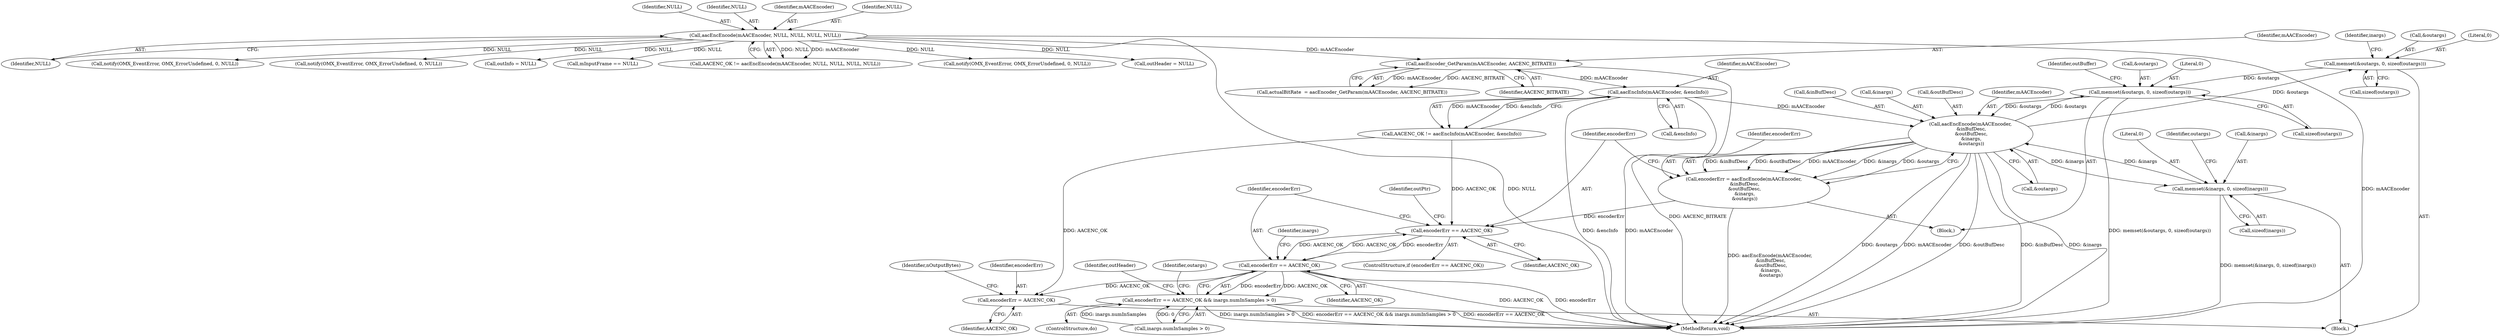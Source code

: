 digraph "0_Android_594bf934384920618d2b6ce0bcda1f60144cb3eb@API" {
"1000472" [label="(Call,memset(&outargs, 0, sizeof(outargs)))"];
"1000606" [label="(Call,aacEncEncode(mAACEncoder,\n &inBufDesc,\n &outBufDesc,\n &inargs,\n &outargs))"];
"1000166" [label="(Call,aacEncInfo(mAACEncoder, &encInfo))"];
"1000150" [label="(Call,aacEncoder_GetParam(mAACEncoder, AACENC_BITRATE))"];
"1000129" [label="(Call,aacEncEncode(mAACEncoder, NULL, NULL, NULL, NULL))"];
"1000466" [label="(Call,memset(&inargs, 0, sizeof(inargs)))"];
"1000586" [label="(Call,memset(&outargs, 0, sizeof(outargs)))"];
"1000472" [label="(Call,memset(&outargs, 0, sizeof(outargs)))"];
"1000604" [label="(Call,encoderErr = aacEncEncode(mAACEncoder,\n &inBufDesc,\n &outBufDesc,\n &inargs,\n &outargs))"];
"1000617" [label="(Call,encoderErr == AACENC_OK)"];
"1000673" [label="(Call,encoderErr == AACENC_OK)"];
"1000577" [label="(Call,encoderErr = AACENC_OK)"];
"1000672" [label="(Call,encoderErr == AACENC_OK && inargs.numInSamples > 0)"];
"1000151" [label="(Identifier,mAACEncoder)"];
"1000150" [label="(Call,aacEncoder_GetParam(mAACEncoder, AACENC_BITRATE))"];
"1000731" [label="(Call,outHeader = NULL)"];
"1000674" [label="(Identifier,encoderErr)"];
"1000618" [label="(Identifier,encoderErr)"];
"1000475" [label="(Literal,0)"];
"1000617" [label="(Call,encoderErr == AACENC_OK)"];
"1000587" [label="(Call,&outargs)"];
"1000676" [label="(Call,inargs.numInSamples > 0)"];
"1000673" [label="(Call,encoderErr == AACENC_OK)"];
"1000586" [label="(Call,memset(&outargs, 0, sizeof(outargs)))"];
"1000577" [label="(Call,encoderErr = AACENC_OK)"];
"1000740" [label="(MethodReturn,void)"];
"1000614" [label="(Call,&outargs)"];
"1000610" [label="(Call,&outBufDesc)"];
"1000466" [label="(Call,memset(&inargs, 0, sizeof(inargs)))"];
"1000480" [label="(Identifier,inargs)"];
"1000166" [label="(Call,aacEncInfo(mAACEncoder, &encInfo))"];
"1000133" [label="(Identifier,NULL)"];
"1000469" [label="(Literal,0)"];
"1000616" [label="(ControlStructure,if (encoderErr == AACENC_OK))"];
"1000584" [label="(ControlStructure,do)"];
"1000131" [label="(Identifier,NULL)"];
"1000606" [label="(Call,aacEncEncode(mAACEncoder,\n &inBufDesc,\n &outBufDesc,\n &inargs,\n &outargs))"];
"1000134" [label="(Identifier,NULL)"];
"1000476" [label="(Call,sizeof(outargs))"];
"1000607" [label="(Identifier,mAACEncoder)"];
"1000589" [label="(Literal,0)"];
"1000675" [label="(Identifier,AACENC_OK)"];
"1000130" [label="(Identifier,mAACEncoder)"];
"1000474" [label="(Identifier,outargs)"];
"1000585" [label="(Block,)"];
"1000672" [label="(Call,encoderErr == AACENC_OK && inargs.numInSamples > 0)"];
"1000582" [label="(Identifier,nOutputBytes)"];
"1000608" [label="(Call,&inBufDesc)"];
"1000284" [label="(Block,)"];
"1000473" [label="(Call,&outargs)"];
"1000619" [label="(Identifier,AACENC_OK)"];
"1000612" [label="(Call,&inargs)"];
"1000472" [label="(Call,memset(&outargs, 0, sizeof(outargs)))"];
"1000578" [label="(Identifier,encoderErr)"];
"1000173" [label="(Call,notify(OMX_EventError, OMX_ErrorUndefined, 0, NULL))"];
"1000594" [label="(Identifier,outBuffer)"];
"1000167" [label="(Identifier,mAACEncoder)"];
"1000138" [label="(Call,notify(OMX_EventError, OMX_ErrorUndefined, 0, NULL))"];
"1000470" [label="(Call,sizeof(inargs))"];
"1000152" [label="(Identifier,AACENC_BITRATE)"];
"1000734" [label="(Call,outInfo = NULL)"];
"1000678" [label="(Identifier,inargs)"];
"1000467" [label="(Call,&inargs)"];
"1000588" [label="(Identifier,outargs)"];
"1000590" [label="(Call,sizeof(outargs))"];
"1000336" [label="(Call,mInputFrame == NULL)"];
"1000129" [label="(Call,aacEncEncode(mAACEncoder, NULL, NULL, NULL, NULL))"];
"1000127" [label="(Call,AACENC_OK != aacEncEncode(mAACEncoder, NULL, NULL, NULL, NULL))"];
"1000168" [label="(Call,&encInfo)"];
"1000683" [label="(Identifier,outHeader)"];
"1000148" [label="(Call,actualBitRate  = aacEncoder_GetParam(mAACEncoder, AACENC_BITRATE))"];
"1000579" [label="(Identifier,AACENC_OK)"];
"1000604" [label="(Call,encoderErr = aacEncEncode(mAACEncoder,\n &inBufDesc,\n &outBufDesc,\n &inargs,\n &outargs))"];
"1000211" [label="(Call,notify(OMX_EventError, OMX_ErrorUndefined, 0, NULL))"];
"1000132" [label="(Identifier,NULL)"];
"1000622" [label="(Identifier,outPtr)"];
"1000164" [label="(Call,AACENC_OK != aacEncInfo(mAACEncoder, &encInfo))"];
"1000605" [label="(Identifier,encoderErr)"];
"1000472" -> "1000284"  [label="AST: "];
"1000472" -> "1000476"  [label="CFG: "];
"1000473" -> "1000472"  [label="AST: "];
"1000475" -> "1000472"  [label="AST: "];
"1000476" -> "1000472"  [label="AST: "];
"1000480" -> "1000472"  [label="CFG: "];
"1000606" -> "1000472"  [label="DDG: &outargs"];
"1000472" -> "1000586"  [label="DDG: &outargs"];
"1000606" -> "1000604"  [label="AST: "];
"1000606" -> "1000614"  [label="CFG: "];
"1000607" -> "1000606"  [label="AST: "];
"1000608" -> "1000606"  [label="AST: "];
"1000610" -> "1000606"  [label="AST: "];
"1000612" -> "1000606"  [label="AST: "];
"1000614" -> "1000606"  [label="AST: "];
"1000604" -> "1000606"  [label="CFG: "];
"1000606" -> "1000740"  [label="DDG: &outargs"];
"1000606" -> "1000740"  [label="DDG: mAACEncoder"];
"1000606" -> "1000740"  [label="DDG: &outBufDesc"];
"1000606" -> "1000740"  [label="DDG: &inBufDesc"];
"1000606" -> "1000740"  [label="DDG: &inargs"];
"1000606" -> "1000466"  [label="DDG: &inargs"];
"1000606" -> "1000586"  [label="DDG: &outargs"];
"1000606" -> "1000604"  [label="DDG: &inBufDesc"];
"1000606" -> "1000604"  [label="DDG: &outBufDesc"];
"1000606" -> "1000604"  [label="DDG: mAACEncoder"];
"1000606" -> "1000604"  [label="DDG: &inargs"];
"1000606" -> "1000604"  [label="DDG: &outargs"];
"1000166" -> "1000606"  [label="DDG: mAACEncoder"];
"1000466" -> "1000606"  [label="DDG: &inargs"];
"1000586" -> "1000606"  [label="DDG: &outargs"];
"1000166" -> "1000164"  [label="AST: "];
"1000166" -> "1000168"  [label="CFG: "];
"1000167" -> "1000166"  [label="AST: "];
"1000168" -> "1000166"  [label="AST: "];
"1000164" -> "1000166"  [label="CFG: "];
"1000166" -> "1000740"  [label="DDG: &encInfo"];
"1000166" -> "1000740"  [label="DDG: mAACEncoder"];
"1000166" -> "1000164"  [label="DDG: mAACEncoder"];
"1000166" -> "1000164"  [label="DDG: &encInfo"];
"1000150" -> "1000166"  [label="DDG: mAACEncoder"];
"1000150" -> "1000148"  [label="AST: "];
"1000150" -> "1000152"  [label="CFG: "];
"1000151" -> "1000150"  [label="AST: "];
"1000152" -> "1000150"  [label="AST: "];
"1000148" -> "1000150"  [label="CFG: "];
"1000150" -> "1000740"  [label="DDG: AACENC_BITRATE"];
"1000150" -> "1000148"  [label="DDG: mAACEncoder"];
"1000150" -> "1000148"  [label="DDG: AACENC_BITRATE"];
"1000129" -> "1000150"  [label="DDG: mAACEncoder"];
"1000129" -> "1000127"  [label="AST: "];
"1000129" -> "1000134"  [label="CFG: "];
"1000130" -> "1000129"  [label="AST: "];
"1000131" -> "1000129"  [label="AST: "];
"1000132" -> "1000129"  [label="AST: "];
"1000133" -> "1000129"  [label="AST: "];
"1000134" -> "1000129"  [label="AST: "];
"1000127" -> "1000129"  [label="CFG: "];
"1000129" -> "1000740"  [label="DDG: mAACEncoder"];
"1000129" -> "1000740"  [label="DDG: NULL"];
"1000129" -> "1000127"  [label="DDG: NULL"];
"1000129" -> "1000127"  [label="DDG: mAACEncoder"];
"1000129" -> "1000138"  [label="DDG: NULL"];
"1000129" -> "1000173"  [label="DDG: NULL"];
"1000129" -> "1000211"  [label="DDG: NULL"];
"1000129" -> "1000336"  [label="DDG: NULL"];
"1000129" -> "1000731"  [label="DDG: NULL"];
"1000129" -> "1000734"  [label="DDG: NULL"];
"1000466" -> "1000284"  [label="AST: "];
"1000466" -> "1000470"  [label="CFG: "];
"1000467" -> "1000466"  [label="AST: "];
"1000469" -> "1000466"  [label="AST: "];
"1000470" -> "1000466"  [label="AST: "];
"1000474" -> "1000466"  [label="CFG: "];
"1000466" -> "1000740"  [label="DDG: memset(&inargs, 0, sizeof(inargs))"];
"1000586" -> "1000585"  [label="AST: "];
"1000586" -> "1000590"  [label="CFG: "];
"1000587" -> "1000586"  [label="AST: "];
"1000589" -> "1000586"  [label="AST: "];
"1000590" -> "1000586"  [label="AST: "];
"1000594" -> "1000586"  [label="CFG: "];
"1000586" -> "1000740"  [label="DDG: memset(&outargs, 0, sizeof(outargs))"];
"1000604" -> "1000585"  [label="AST: "];
"1000605" -> "1000604"  [label="AST: "];
"1000618" -> "1000604"  [label="CFG: "];
"1000604" -> "1000740"  [label="DDG: aacEncEncode(mAACEncoder,\n &inBufDesc,\n &outBufDesc,\n &inargs,\n &outargs)"];
"1000604" -> "1000617"  [label="DDG: encoderErr"];
"1000617" -> "1000616"  [label="AST: "];
"1000617" -> "1000619"  [label="CFG: "];
"1000618" -> "1000617"  [label="AST: "];
"1000619" -> "1000617"  [label="AST: "];
"1000674" -> "1000617"  [label="CFG: "];
"1000622" -> "1000617"  [label="CFG: "];
"1000673" -> "1000617"  [label="DDG: AACENC_OK"];
"1000164" -> "1000617"  [label="DDG: AACENC_OK"];
"1000617" -> "1000673"  [label="DDG: encoderErr"];
"1000617" -> "1000673"  [label="DDG: AACENC_OK"];
"1000673" -> "1000672"  [label="AST: "];
"1000673" -> "1000675"  [label="CFG: "];
"1000674" -> "1000673"  [label="AST: "];
"1000675" -> "1000673"  [label="AST: "];
"1000678" -> "1000673"  [label="CFG: "];
"1000672" -> "1000673"  [label="CFG: "];
"1000673" -> "1000740"  [label="DDG: AACENC_OK"];
"1000673" -> "1000740"  [label="DDG: encoderErr"];
"1000673" -> "1000577"  [label="DDG: AACENC_OK"];
"1000673" -> "1000672"  [label="DDG: encoderErr"];
"1000673" -> "1000672"  [label="DDG: AACENC_OK"];
"1000577" -> "1000284"  [label="AST: "];
"1000577" -> "1000579"  [label="CFG: "];
"1000578" -> "1000577"  [label="AST: "];
"1000579" -> "1000577"  [label="AST: "];
"1000582" -> "1000577"  [label="CFG: "];
"1000164" -> "1000577"  [label="DDG: AACENC_OK"];
"1000672" -> "1000584"  [label="AST: "];
"1000672" -> "1000676"  [label="CFG: "];
"1000676" -> "1000672"  [label="AST: "];
"1000588" -> "1000672"  [label="CFG: "];
"1000683" -> "1000672"  [label="CFG: "];
"1000672" -> "1000740"  [label="DDG: inargs.numInSamples > 0"];
"1000672" -> "1000740"  [label="DDG: encoderErr == AACENC_OK && inargs.numInSamples > 0"];
"1000672" -> "1000740"  [label="DDG: encoderErr == AACENC_OK"];
"1000676" -> "1000672"  [label="DDG: inargs.numInSamples"];
"1000676" -> "1000672"  [label="DDG: 0"];
}
